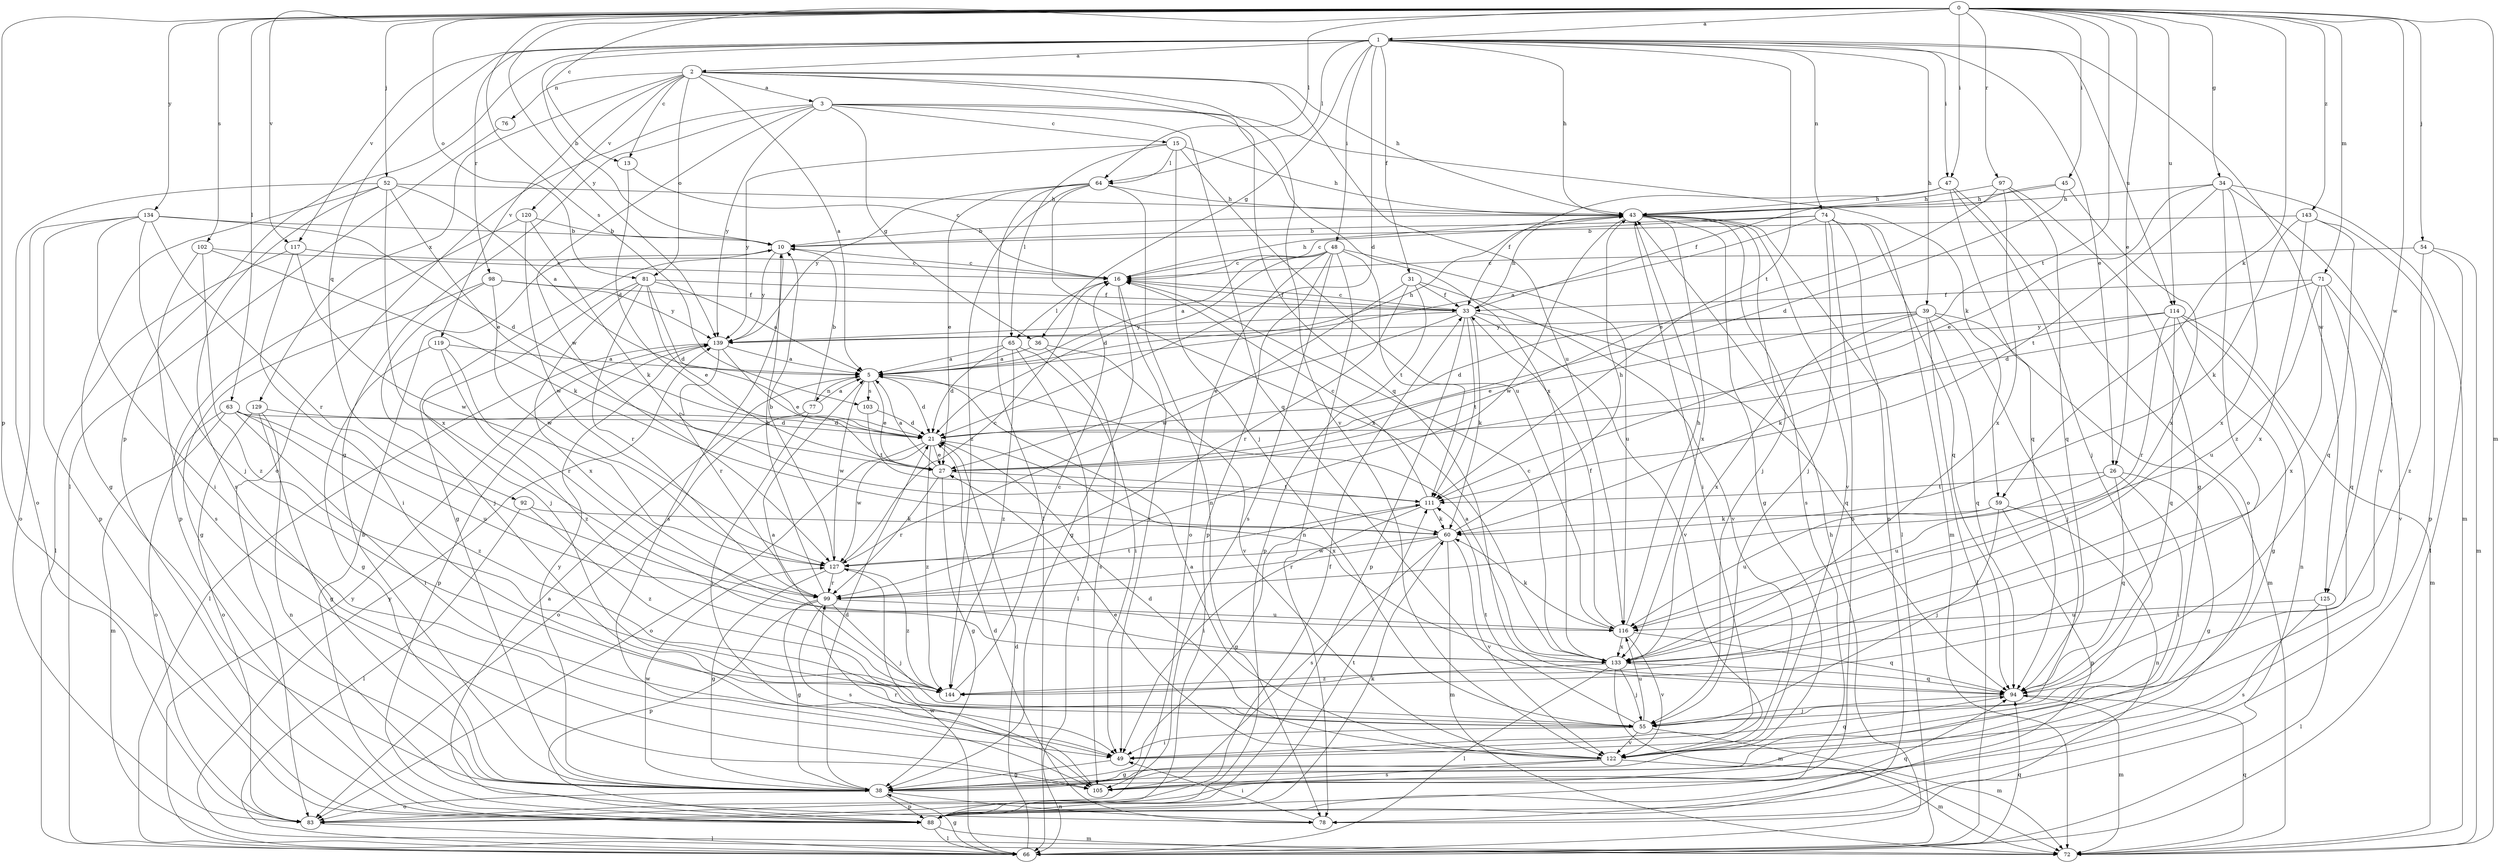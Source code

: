strict digraph  {
0;
1;
2;
3;
5;
10;
13;
15;
16;
21;
26;
27;
31;
33;
34;
36;
38;
39;
43;
45;
47;
48;
49;
52;
54;
55;
59;
60;
63;
64;
65;
66;
71;
72;
74;
76;
77;
78;
81;
83;
88;
92;
94;
97;
98;
99;
102;
103;
105;
111;
114;
116;
117;
119;
120;
122;
125;
127;
129;
133;
134;
139;
143;
144;
0 -> 1  [label=a];
0 -> 13  [label=c];
0 -> 26  [label=e];
0 -> 34  [label=g];
0 -> 45  [label=i];
0 -> 47  [label=i];
0 -> 52  [label=j];
0 -> 54  [label=j];
0 -> 59  [label=k];
0 -> 63  [label=l];
0 -> 64  [label=l];
0 -> 71  [label=m];
0 -> 72  [label=m];
0 -> 81  [label=o];
0 -> 88  [label=p];
0 -> 97  [label=r];
0 -> 102  [label=s];
0 -> 103  [label=s];
0 -> 111  [label=t];
0 -> 114  [label=u];
0 -> 117  [label=v];
0 -> 125  [label=w];
0 -> 134  [label=y];
0 -> 139  [label=y];
0 -> 143  [label=z];
1 -> 2  [label=a];
1 -> 10  [label=b];
1 -> 21  [label=d];
1 -> 26  [label=e];
1 -> 31  [label=f];
1 -> 36  [label=g];
1 -> 39  [label=h];
1 -> 43  [label=h];
1 -> 47  [label=i];
1 -> 48  [label=i];
1 -> 64  [label=l];
1 -> 74  [label=n];
1 -> 88  [label=p];
1 -> 92  [label=q];
1 -> 98  [label=r];
1 -> 111  [label=t];
1 -> 114  [label=u];
1 -> 117  [label=v];
1 -> 125  [label=w];
2 -> 3  [label=a];
2 -> 5  [label=a];
2 -> 13  [label=c];
2 -> 43  [label=h];
2 -> 76  [label=n];
2 -> 81  [label=o];
2 -> 94  [label=q];
2 -> 116  [label=u];
2 -> 119  [label=v];
2 -> 120  [label=v];
2 -> 122  [label=v];
2 -> 129  [label=x];
3 -> 15  [label=c];
3 -> 36  [label=g];
3 -> 38  [label=g];
3 -> 59  [label=k];
3 -> 83  [label=o];
3 -> 94  [label=q];
3 -> 127  [label=w];
3 -> 133  [label=x];
3 -> 139  [label=y];
5 -> 21  [label=d];
5 -> 27  [label=e];
5 -> 43  [label=h];
5 -> 77  [label=n];
5 -> 103  [label=s];
5 -> 127  [label=w];
10 -> 16  [label=c];
10 -> 38  [label=g];
10 -> 105  [label=s];
10 -> 139  [label=y];
13 -> 16  [label=c];
13 -> 21  [label=d];
15 -> 43  [label=h];
15 -> 55  [label=j];
15 -> 64  [label=l];
15 -> 65  [label=l];
15 -> 116  [label=u];
15 -> 139  [label=y];
16 -> 33  [label=f];
16 -> 38  [label=g];
16 -> 43  [label=h];
16 -> 49  [label=i];
16 -> 65  [label=l];
21 -> 27  [label=e];
21 -> 83  [label=o];
21 -> 127  [label=w];
21 -> 133  [label=x];
21 -> 144  [label=z];
26 -> 38  [label=g];
26 -> 49  [label=i];
26 -> 94  [label=q];
26 -> 111  [label=t];
26 -> 116  [label=u];
27 -> 5  [label=a];
27 -> 38  [label=g];
27 -> 99  [label=r];
27 -> 111  [label=t];
31 -> 33  [label=f];
31 -> 88  [label=p];
31 -> 99  [label=r];
31 -> 122  [label=v];
31 -> 127  [label=w];
33 -> 16  [label=c];
33 -> 27  [label=e];
33 -> 43  [label=h];
33 -> 60  [label=k];
33 -> 88  [label=p];
33 -> 94  [label=q];
33 -> 111  [label=t];
33 -> 122  [label=v];
33 -> 139  [label=y];
34 -> 27  [label=e];
34 -> 43  [label=h];
34 -> 72  [label=m];
34 -> 111  [label=t];
34 -> 122  [label=v];
34 -> 133  [label=x];
34 -> 144  [label=z];
36 -> 5  [label=a];
36 -> 105  [label=s];
36 -> 122  [label=v];
38 -> 21  [label=d];
38 -> 78  [label=n];
38 -> 83  [label=o];
38 -> 88  [label=p];
38 -> 127  [label=w];
38 -> 139  [label=y];
39 -> 21  [label=d];
39 -> 27  [label=e];
39 -> 55  [label=j];
39 -> 66  [label=l];
39 -> 72  [label=m];
39 -> 94  [label=q];
39 -> 133  [label=x];
39 -> 139  [label=y];
43 -> 10  [label=b];
43 -> 38  [label=g];
43 -> 49  [label=i];
43 -> 55  [label=j];
43 -> 66  [label=l];
43 -> 105  [label=s];
43 -> 122  [label=v];
43 -> 127  [label=w];
43 -> 133  [label=x];
45 -> 21  [label=d];
45 -> 33  [label=f];
45 -> 43  [label=h];
45 -> 133  [label=x];
47 -> 33  [label=f];
47 -> 43  [label=h];
47 -> 55  [label=j];
47 -> 83  [label=o];
47 -> 94  [label=q];
48 -> 5  [label=a];
48 -> 16  [label=c];
48 -> 21  [label=d];
48 -> 78  [label=n];
48 -> 83  [label=o];
48 -> 88  [label=p];
48 -> 105  [label=s];
48 -> 111  [label=t];
48 -> 116  [label=u];
49 -> 38  [label=g];
49 -> 94  [label=q];
52 -> 5  [label=a];
52 -> 27  [label=e];
52 -> 38  [label=g];
52 -> 43  [label=h];
52 -> 83  [label=o];
52 -> 105  [label=s];
52 -> 133  [label=x];
54 -> 16  [label=c];
54 -> 66  [label=l];
54 -> 72  [label=m];
54 -> 144  [label=z];
55 -> 49  [label=i];
55 -> 72  [label=m];
55 -> 111  [label=t];
55 -> 116  [label=u];
55 -> 122  [label=v];
59 -> 55  [label=j];
59 -> 60  [label=k];
59 -> 78  [label=n];
59 -> 88  [label=p];
59 -> 116  [label=u];
60 -> 43  [label=h];
60 -> 72  [label=m];
60 -> 99  [label=r];
60 -> 105  [label=s];
60 -> 122  [label=v];
60 -> 127  [label=w];
63 -> 21  [label=d];
63 -> 49  [label=i];
63 -> 72  [label=m];
63 -> 83  [label=o];
63 -> 116  [label=u];
63 -> 144  [label=z];
64 -> 27  [label=e];
64 -> 43  [label=h];
64 -> 66  [label=l];
64 -> 78  [label=n];
64 -> 133  [label=x];
64 -> 139  [label=y];
64 -> 144  [label=z];
65 -> 5  [label=a];
65 -> 21  [label=d];
65 -> 49  [label=i];
65 -> 66  [label=l];
65 -> 144  [label=z];
66 -> 21  [label=d];
66 -> 38  [label=g];
66 -> 43  [label=h];
66 -> 94  [label=q];
66 -> 127  [label=w];
66 -> 139  [label=y];
71 -> 21  [label=d];
71 -> 33  [label=f];
71 -> 94  [label=q];
71 -> 116  [label=u];
71 -> 122  [label=v];
71 -> 133  [label=x];
72 -> 94  [label=q];
72 -> 139  [label=y];
74 -> 5  [label=a];
74 -> 10  [label=b];
74 -> 16  [label=c];
74 -> 55  [label=j];
74 -> 72  [label=m];
74 -> 78  [label=n];
74 -> 83  [label=o];
74 -> 94  [label=q];
76 -> 66  [label=l];
77 -> 5  [label=a];
77 -> 10  [label=b];
77 -> 49  [label=i];
77 -> 83  [label=o];
78 -> 21  [label=d];
78 -> 49  [label=i];
81 -> 5  [label=a];
81 -> 21  [label=d];
81 -> 27  [label=e];
81 -> 33  [label=f];
81 -> 55  [label=j];
81 -> 99  [label=r];
81 -> 133  [label=x];
83 -> 33  [label=f];
83 -> 66  [label=l];
88 -> 5  [label=a];
88 -> 10  [label=b];
88 -> 60  [label=k];
88 -> 66  [label=l];
88 -> 72  [label=m];
88 -> 94  [label=q];
88 -> 111  [label=t];
92 -> 60  [label=k];
92 -> 66  [label=l];
92 -> 144  [label=z];
94 -> 55  [label=j];
94 -> 72  [label=m];
97 -> 27  [label=e];
97 -> 38  [label=g];
97 -> 43  [label=h];
97 -> 94  [label=q];
97 -> 133  [label=x];
98 -> 33  [label=f];
98 -> 38  [label=g];
98 -> 55  [label=j];
98 -> 127  [label=w];
98 -> 139  [label=y];
99 -> 10  [label=b];
99 -> 38  [label=g];
99 -> 55  [label=j];
99 -> 88  [label=p];
99 -> 105  [label=s];
99 -> 111  [label=t];
99 -> 116  [label=u];
102 -> 16  [label=c];
102 -> 60  [label=k];
102 -> 105  [label=s];
102 -> 144  [label=z];
103 -> 21  [label=d];
103 -> 111  [label=t];
105 -> 99  [label=r];
111 -> 16  [label=c];
111 -> 38  [label=g];
111 -> 49  [label=i];
111 -> 60  [label=k];
114 -> 38  [label=g];
114 -> 60  [label=k];
114 -> 72  [label=m];
114 -> 78  [label=n];
114 -> 94  [label=q];
114 -> 99  [label=r];
114 -> 139  [label=y];
116 -> 33  [label=f];
116 -> 43  [label=h];
116 -> 60  [label=k];
116 -> 94  [label=q];
116 -> 122  [label=v];
116 -> 133  [label=x];
117 -> 16  [label=c];
117 -> 49  [label=i];
117 -> 66  [label=l];
117 -> 127  [label=w];
119 -> 5  [label=a];
119 -> 38  [label=g];
119 -> 99  [label=r];
119 -> 144  [label=z];
120 -> 10  [label=b];
120 -> 60  [label=k];
120 -> 88  [label=p];
120 -> 127  [label=w];
122 -> 5  [label=a];
122 -> 21  [label=d];
122 -> 27  [label=e];
122 -> 38  [label=g];
122 -> 72  [label=m];
122 -> 105  [label=s];
125 -> 66  [label=l];
125 -> 105  [label=s];
125 -> 116  [label=u];
127 -> 10  [label=b];
127 -> 16  [label=c];
127 -> 38  [label=g];
127 -> 99  [label=r];
127 -> 144  [label=z];
129 -> 21  [label=d];
129 -> 38  [label=g];
129 -> 78  [label=n];
129 -> 83  [label=o];
133 -> 5  [label=a];
133 -> 16  [label=c];
133 -> 55  [label=j];
133 -> 66  [label=l];
133 -> 72  [label=m];
133 -> 94  [label=q];
133 -> 144  [label=z];
134 -> 10  [label=b];
134 -> 21  [label=d];
134 -> 49  [label=i];
134 -> 55  [label=j];
134 -> 83  [label=o];
134 -> 88  [label=p];
134 -> 99  [label=r];
139 -> 5  [label=a];
139 -> 27  [label=e];
139 -> 66  [label=l];
139 -> 88  [label=p];
139 -> 99  [label=r];
143 -> 10  [label=b];
143 -> 60  [label=k];
143 -> 88  [label=p];
143 -> 94  [label=q];
143 -> 133  [label=x];
144 -> 5  [label=a];
144 -> 16  [label=c];
}
